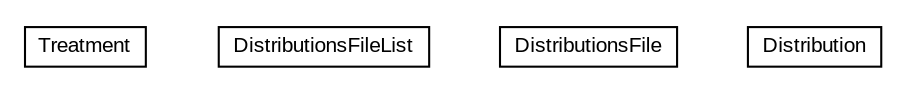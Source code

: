 #!/usr/local/bin/dot
#
# Class diagram 
# Generated by UMLGraph version R5_6-24-gf6e263 (http://www.umlgraph.org/)
#

digraph G {
	edge [fontname="arial",fontsize=10,labelfontname="arial",labelfontsize=10];
	node [fontname="arial",fontsize=10,shape=plaintext];
	nodesep=0.25;
	ranksep=0.5;
	// edu.arizona.biosemantics.semanticmarkup.markupelement.distribution.model.Treatment
	c18118 [label=<<table title="edu.arizona.biosemantics.semanticmarkup.markupelement.distribution.model.Treatment" border="0" cellborder="1" cellspacing="0" cellpadding="2" port="p" href="./Treatment.html">
		<tr><td><table border="0" cellspacing="0" cellpadding="1">
<tr><td align="center" balign="center"> Treatment </td></tr>
		</table></td></tr>
		</table>>, URL="./Treatment.html", fontname="arial", fontcolor="black", fontsize=10.0];
	// edu.arizona.biosemantics.semanticmarkup.markupelement.distribution.model.DistributionsFileList
	c18119 [label=<<table title="edu.arizona.biosemantics.semanticmarkup.markupelement.distribution.model.DistributionsFileList" border="0" cellborder="1" cellspacing="0" cellpadding="2" port="p" href="./DistributionsFileList.html">
		<tr><td><table border="0" cellspacing="0" cellpadding="1">
<tr><td align="center" balign="center"> DistributionsFileList </td></tr>
		</table></td></tr>
		</table>>, URL="./DistributionsFileList.html", fontname="arial", fontcolor="black", fontsize=10.0];
	// edu.arizona.biosemantics.semanticmarkup.markupelement.distribution.model.DistributionsFile
	c18120 [label=<<table title="edu.arizona.biosemantics.semanticmarkup.markupelement.distribution.model.DistributionsFile" border="0" cellborder="1" cellspacing="0" cellpadding="2" port="p" href="./DistributionsFile.html">
		<tr><td><table border="0" cellspacing="0" cellpadding="1">
<tr><td align="center" balign="center"> DistributionsFile </td></tr>
		</table></td></tr>
		</table>>, URL="./DistributionsFile.html", fontname="arial", fontcolor="black", fontsize=10.0];
	// edu.arizona.biosemantics.semanticmarkup.markupelement.distribution.model.Distribution
	c18121 [label=<<table title="edu.arizona.biosemantics.semanticmarkup.markupelement.distribution.model.Distribution" border="0" cellborder="1" cellspacing="0" cellpadding="2" port="p" href="./Distribution.html">
		<tr><td><table border="0" cellspacing="0" cellpadding="1">
<tr><td align="center" balign="center"> Distribution </td></tr>
		</table></td></tr>
		</table>>, URL="./Distribution.html", fontname="arial", fontcolor="black", fontsize=10.0];
}

